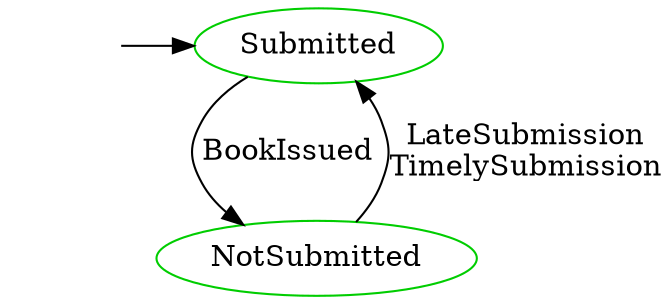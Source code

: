 digraph state_automaton {
	center = true;
	size = "7,11";
	{node [shape = ellipse] "NotSubmitted"};
	{node [shape = plaintext] "NotSubmitted"};
	{node [shape = plaintext, style=invis, label=""] "__init_Submitted"};
	{node [shape = ellipse] "Submitted"};
	{node [shape = plaintext] "Submitted"};
	"__init_Submitted" -> "Submitted";
	"NotSubmitted" [label = "NotSubmitted", color = green3]; 
	"NotSubmitted" -> "Submitted" [ label = "LateSubmission\nTimelySubmission" ];
	"Submitted" [label = "Submitted", color = green3]; 
	"Submitted" -> "NotSubmitted" [ label = "BookIssued" ];
	{ rank = min ;
		"__init_Submitted";
		"Submitted";
	}
}

